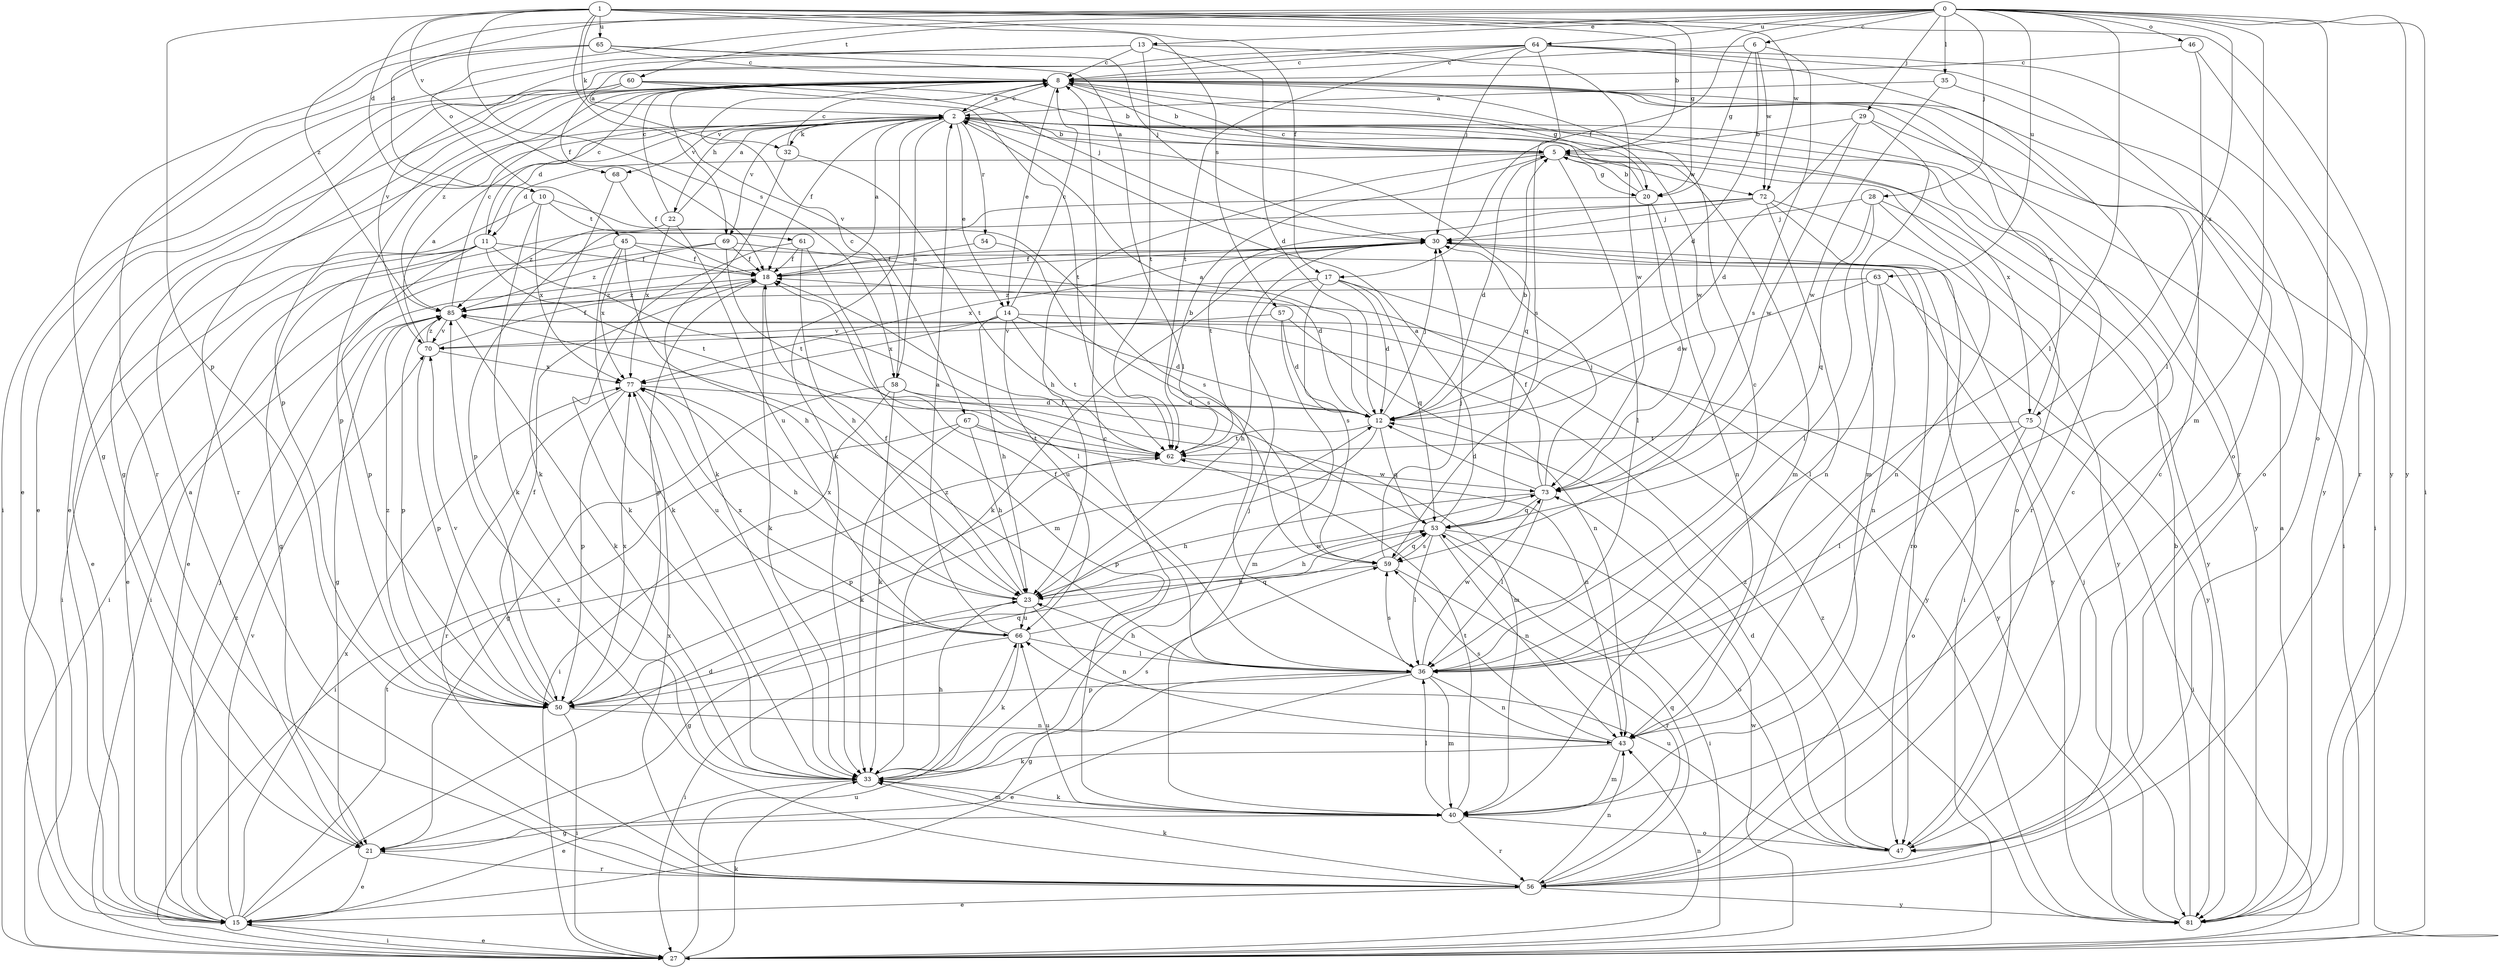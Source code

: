 strict digraph  {
0;
1;
2;
5;
6;
8;
10;
11;
12;
13;
14;
15;
17;
18;
20;
21;
22;
23;
27;
28;
29;
30;
32;
33;
35;
36;
40;
43;
45;
46;
47;
50;
53;
54;
56;
57;
58;
59;
60;
61;
62;
63;
64;
65;
66;
67;
68;
69;
70;
72;
73;
75;
77;
81;
85;
0 -> 6  [label=c];
0 -> 10  [label=d];
0 -> 13  [label=e];
0 -> 17  [label=f];
0 -> 27  [label=i];
0 -> 28  [label=j];
0 -> 29  [label=j];
0 -> 35  [label=l];
0 -> 36  [label=l];
0 -> 40  [label=m];
0 -> 45  [label=o];
0 -> 46  [label=o];
0 -> 47  [label=o];
0 -> 60  [label=t];
0 -> 63  [label=u];
0 -> 64  [label=u];
0 -> 75  [label=x];
0 -> 81  [label=y];
0 -> 85  [label=z];
1 -> 5  [label=b];
1 -> 10  [label=d];
1 -> 17  [label=f];
1 -> 20  [label=g];
1 -> 32  [label=k];
1 -> 50  [label=p];
1 -> 57  [label=s];
1 -> 58  [label=s];
1 -> 65  [label=u];
1 -> 67  [label=v];
1 -> 68  [label=v];
1 -> 72  [label=w];
1 -> 81  [label=y];
2 -> 5  [label=b];
2 -> 8  [label=c];
2 -> 11  [label=d];
2 -> 14  [label=e];
2 -> 18  [label=f];
2 -> 22  [label=h];
2 -> 32  [label=k];
2 -> 33  [label=k];
2 -> 40  [label=m];
2 -> 50  [label=p];
2 -> 53  [label=q];
2 -> 54  [label=r];
2 -> 56  [label=r];
2 -> 58  [label=s];
2 -> 68  [label=v];
2 -> 69  [label=v];
2 -> 75  [label=x];
2 -> 81  [label=y];
5 -> 2  [label=a];
5 -> 11  [label=d];
5 -> 12  [label=d];
5 -> 20  [label=g];
5 -> 23  [label=h];
5 -> 36  [label=l];
5 -> 47  [label=o];
5 -> 72  [label=w];
6 -> 8  [label=c];
6 -> 12  [label=d];
6 -> 20  [label=g];
6 -> 59  [label=s];
6 -> 72  [label=w];
8 -> 2  [label=a];
8 -> 5  [label=b];
8 -> 14  [label=e];
8 -> 15  [label=e];
8 -> 20  [label=g];
8 -> 27  [label=i];
8 -> 50  [label=p];
8 -> 56  [label=r];
8 -> 69  [label=v];
8 -> 73  [label=w];
8 -> 85  [label=z];
10 -> 15  [label=e];
10 -> 33  [label=k];
10 -> 59  [label=s];
10 -> 61  [label=t];
10 -> 77  [label=x];
11 -> 8  [label=c];
11 -> 15  [label=e];
11 -> 18  [label=f];
11 -> 21  [label=g];
11 -> 27  [label=i];
11 -> 36  [label=l];
11 -> 50  [label=p];
11 -> 62  [label=t];
12 -> 2  [label=a];
12 -> 5  [label=b];
12 -> 30  [label=j];
12 -> 50  [label=p];
12 -> 53  [label=q];
12 -> 62  [label=t];
13 -> 8  [label=c];
13 -> 12  [label=d];
13 -> 27  [label=i];
13 -> 62  [label=t];
13 -> 70  [label=v];
13 -> 73  [label=w];
14 -> 8  [label=c];
14 -> 12  [label=d];
14 -> 23  [label=h];
14 -> 62  [label=t];
14 -> 66  [label=u];
14 -> 70  [label=v];
14 -> 77  [label=x];
14 -> 81  [label=y];
15 -> 12  [label=d];
15 -> 27  [label=i];
15 -> 30  [label=j];
15 -> 62  [label=t];
15 -> 70  [label=v];
15 -> 77  [label=x];
15 -> 85  [label=z];
17 -> 12  [label=d];
17 -> 23  [label=h];
17 -> 53  [label=q];
17 -> 59  [label=s];
17 -> 81  [label=y];
17 -> 85  [label=z];
18 -> 2  [label=a];
18 -> 30  [label=j];
18 -> 33  [label=k];
18 -> 50  [label=p];
18 -> 85  [label=z];
20 -> 5  [label=b];
20 -> 8  [label=c];
20 -> 15  [label=e];
20 -> 43  [label=n];
20 -> 73  [label=w];
21 -> 2  [label=a];
21 -> 15  [label=e];
21 -> 56  [label=r];
22 -> 2  [label=a];
22 -> 8  [label=c];
22 -> 66  [label=u];
22 -> 77  [label=x];
22 -> 85  [label=z];
23 -> 18  [label=f];
23 -> 21  [label=g];
23 -> 43  [label=n];
23 -> 66  [label=u];
23 -> 73  [label=w];
23 -> 77  [label=x];
27 -> 15  [label=e];
27 -> 33  [label=k];
27 -> 43  [label=n];
27 -> 66  [label=u];
27 -> 73  [label=w];
28 -> 30  [label=j];
28 -> 36  [label=l];
28 -> 43  [label=n];
28 -> 53  [label=q];
28 -> 81  [label=y];
29 -> 5  [label=b];
29 -> 12  [label=d];
29 -> 27  [label=i];
29 -> 40  [label=m];
29 -> 73  [label=w];
30 -> 18  [label=f];
30 -> 27  [label=i];
30 -> 33  [label=k];
30 -> 47  [label=o];
30 -> 77  [label=x];
32 -> 8  [label=c];
32 -> 33  [label=k];
32 -> 62  [label=t];
33 -> 8  [label=c];
33 -> 15  [label=e];
33 -> 23  [label=h];
33 -> 30  [label=j];
33 -> 40  [label=m];
33 -> 59  [label=s];
35 -> 2  [label=a];
35 -> 47  [label=o];
35 -> 73  [label=w];
36 -> 8  [label=c];
36 -> 15  [label=e];
36 -> 18  [label=f];
36 -> 21  [label=g];
36 -> 23  [label=h];
36 -> 40  [label=m];
36 -> 43  [label=n];
36 -> 50  [label=p];
36 -> 59  [label=s];
36 -> 73  [label=w];
36 -> 85  [label=z];
40 -> 21  [label=g];
40 -> 33  [label=k];
40 -> 36  [label=l];
40 -> 47  [label=o];
40 -> 56  [label=r];
40 -> 62  [label=t];
40 -> 66  [label=u];
43 -> 33  [label=k];
43 -> 40  [label=m];
43 -> 59  [label=s];
45 -> 18  [label=f];
45 -> 23  [label=h];
45 -> 27  [label=i];
45 -> 33  [label=k];
45 -> 77  [label=x];
45 -> 81  [label=y];
46 -> 8  [label=c];
46 -> 36  [label=l];
46 -> 56  [label=r];
47 -> 8  [label=c];
47 -> 12  [label=d];
47 -> 66  [label=u];
47 -> 85  [label=z];
50 -> 18  [label=f];
50 -> 27  [label=i];
50 -> 43  [label=n];
50 -> 53  [label=q];
50 -> 70  [label=v];
50 -> 77  [label=x];
50 -> 85  [label=z];
53 -> 2  [label=a];
53 -> 18  [label=f];
53 -> 23  [label=h];
53 -> 27  [label=i];
53 -> 36  [label=l];
53 -> 43  [label=n];
53 -> 47  [label=o];
53 -> 59  [label=s];
54 -> 18  [label=f];
54 -> 59  [label=s];
56 -> 8  [label=c];
56 -> 15  [label=e];
56 -> 33  [label=k];
56 -> 43  [label=n];
56 -> 53  [label=q];
56 -> 77  [label=x];
56 -> 81  [label=y];
56 -> 85  [label=z];
57 -> 12  [label=d];
57 -> 40  [label=m];
57 -> 43  [label=n];
57 -> 70  [label=v];
58 -> 8  [label=c];
58 -> 12  [label=d];
58 -> 21  [label=g];
58 -> 27  [label=i];
58 -> 33  [label=k];
58 -> 40  [label=m];
59 -> 23  [label=h];
59 -> 30  [label=j];
59 -> 53  [label=q];
59 -> 56  [label=r];
60 -> 2  [label=a];
60 -> 5  [label=b];
60 -> 15  [label=e];
60 -> 21  [label=g];
60 -> 30  [label=j];
60 -> 62  [label=t];
61 -> 18  [label=f];
61 -> 23  [label=h];
61 -> 33  [label=k];
61 -> 40  [label=m];
62 -> 5  [label=b];
62 -> 50  [label=p];
62 -> 73  [label=w];
63 -> 12  [label=d];
63 -> 36  [label=l];
63 -> 43  [label=n];
63 -> 81  [label=y];
63 -> 85  [label=z];
64 -> 8  [label=c];
64 -> 15  [label=e];
64 -> 18  [label=f];
64 -> 30  [label=j];
64 -> 47  [label=o];
64 -> 56  [label=r];
64 -> 59  [label=s];
64 -> 62  [label=t];
64 -> 81  [label=y];
65 -> 8  [label=c];
65 -> 21  [label=g];
65 -> 30  [label=j];
65 -> 36  [label=l];
65 -> 56  [label=r];
66 -> 2  [label=a];
66 -> 27  [label=i];
66 -> 33  [label=k];
66 -> 36  [label=l];
66 -> 53  [label=q];
66 -> 77  [label=x];
67 -> 23  [label=h];
67 -> 27  [label=i];
67 -> 33  [label=k];
67 -> 43  [label=n];
67 -> 62  [label=t];
68 -> 18  [label=f];
68 -> 33  [label=k];
69 -> 12  [label=d];
69 -> 18  [label=f];
69 -> 27  [label=i];
69 -> 62  [label=t];
69 -> 85  [label=z];
70 -> 2  [label=a];
70 -> 18  [label=f];
70 -> 50  [label=p];
70 -> 77  [label=x];
70 -> 85  [label=z];
72 -> 30  [label=j];
72 -> 43  [label=n];
72 -> 50  [label=p];
72 -> 56  [label=r];
72 -> 62  [label=t];
72 -> 81  [label=y];
73 -> 12  [label=d];
73 -> 18  [label=f];
73 -> 23  [label=h];
73 -> 30  [label=j];
73 -> 36  [label=l];
73 -> 53  [label=q];
75 -> 8  [label=c];
75 -> 27  [label=i];
75 -> 36  [label=l];
75 -> 47  [label=o];
75 -> 62  [label=t];
77 -> 12  [label=d];
77 -> 23  [label=h];
77 -> 50  [label=p];
77 -> 56  [label=r];
77 -> 66  [label=u];
81 -> 2  [label=a];
81 -> 5  [label=b];
81 -> 30  [label=j];
81 -> 85  [label=z];
85 -> 8  [label=c];
85 -> 21  [label=g];
85 -> 33  [label=k];
85 -> 50  [label=p];
85 -> 70  [label=v];
}
